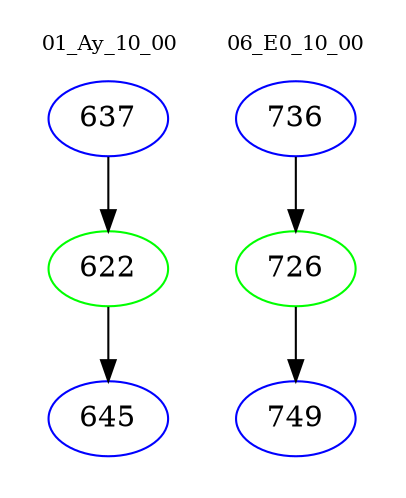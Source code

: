 digraph{
subgraph cluster_0 {
color = white
label = "01_Ay_10_00";
fontsize=10;
T0_637 [label="637", color="blue"]
T0_637 -> T0_622 [color="black"]
T0_622 [label="622", color="green"]
T0_622 -> T0_645 [color="black"]
T0_645 [label="645", color="blue"]
}
subgraph cluster_1 {
color = white
label = "06_E0_10_00";
fontsize=10;
T1_736 [label="736", color="blue"]
T1_736 -> T1_726 [color="black"]
T1_726 [label="726", color="green"]
T1_726 -> T1_749 [color="black"]
T1_749 [label="749", color="blue"]
}
}
